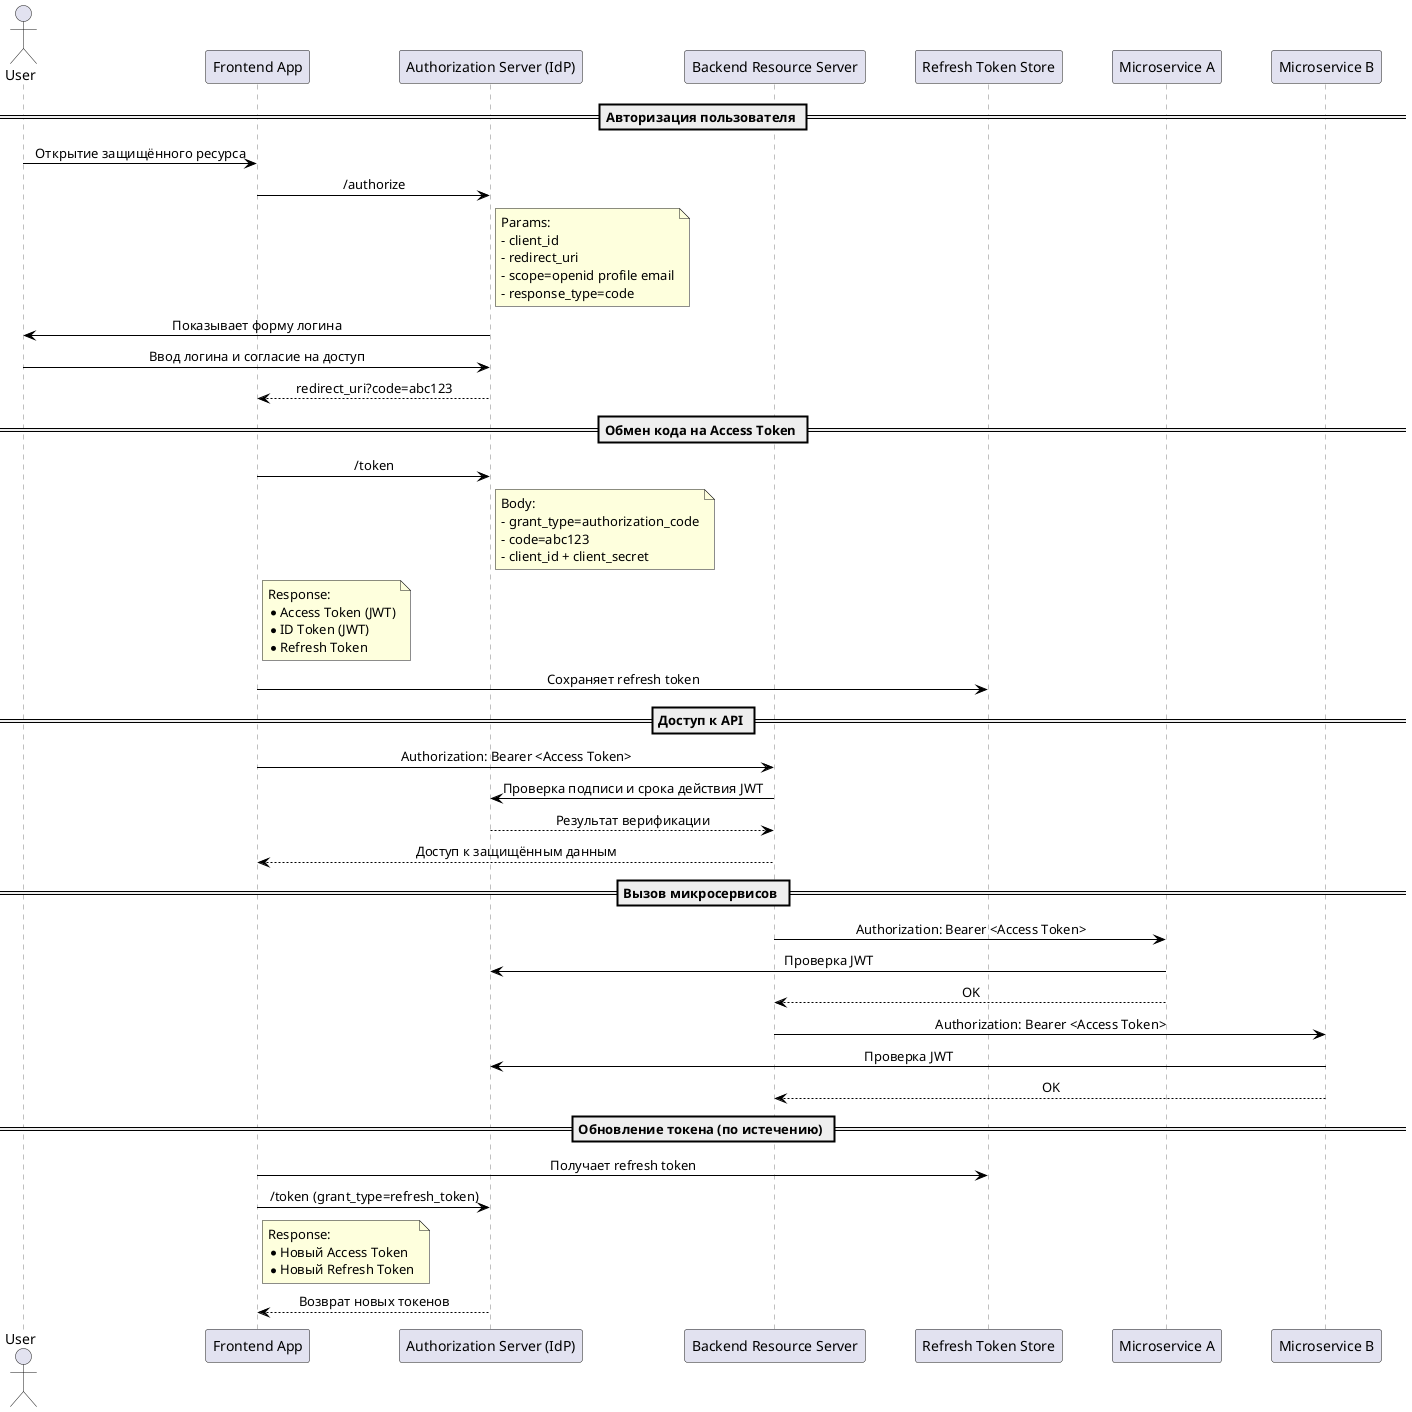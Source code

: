 @startuml OAuth2_JWT_Extended
skinparam sequenceMessageAlign center
skinparam ParticipantPadding 20
skinparam BoxPadding 10
skinparam sequence {
  ArrowColor Black
  LifeLineBorderColor Gray
  LifeLineBackgroundColor #ECECEC
}

actor User
participant "Frontend App" as Client
participant "Authorization Server (IdP)" as Auth
participant "Backend Resource Server" as API
participant "Refresh Token Store" as TokenStore
participant "Microservice A" as ServiceA
participant "Microservice B" as ServiceB

== Авторизация пользователя ==
User -> Client : Открытие защищённого ресурса
Client -> Auth : /authorize
note right of Auth
  Params:
  - client_id
  - redirect_uri
  - scope=openid profile email
  - response_type=code
end note
Auth -> User : Показывает форму логина
User -> Auth : Ввод логина и согласие на доступ
Auth --> Client : redirect_uri?code=abc123

== Обмен кода на Access Token ==
Client -> Auth : /token
note right of Auth
  Body:
  - grant_type=authorization_code
  - code=abc123
  - client_id + client_secret
end note
note right of Client
  Response:
  * Access Token (JWT)
  * ID Token (JWT)
  * Refresh Token
end note
Client -> TokenStore : Сохраняет refresh token

== Доступ к API ==
Client -> API : Authorization: Bearer <Access Token>
API -> Auth : Проверка подписи и срока действия JWT
Auth --> API : Результат верификации
API --> Client : Доступ к защищённым данным

== Вызов микросервисов ==
API -> ServiceA : Authorization: Bearer <Access Token>
ServiceA -> Auth : Проверка JWT
ServiceA --> API : OK
API -> ServiceB : Authorization: Bearer <Access Token>
ServiceB -> Auth : Проверка JWT
ServiceB --> API : OK

== Обновление токена (по истечению) ==
Client -> TokenStore : Получает refresh token
Client -> Auth : /token (grant_type=refresh_token)
note right of Client
  Response:
  * Новый Access Token
  * Новый Refresh Token
end note
Auth --> Client : Возврат новых токенов

@enduml
